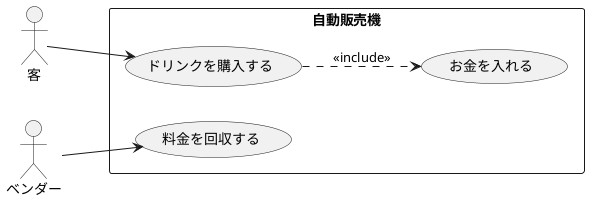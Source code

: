 @startuml 6-4ユースケース図
left to right direction
actor 客
actor ベンダー

rectangle 自動販売機{
    usecase ドリンクを購入する as case1
    usecase お金を入れる as case2
    usecase 料金を回収する as case3
}

case1 ..> case2 :<<include>>
客 --> case1
ベンダー --> case3
@enduml